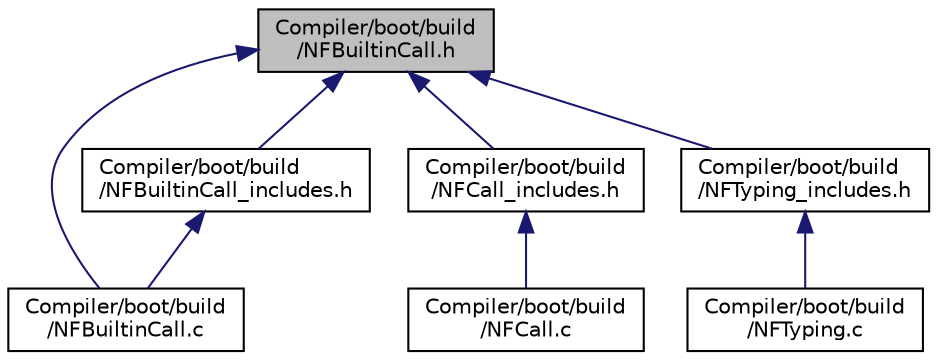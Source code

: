 digraph "Compiler/boot/build/NFBuiltinCall.h"
{
  edge [fontname="Helvetica",fontsize="10",labelfontname="Helvetica",labelfontsize="10"];
  node [fontname="Helvetica",fontsize="10",shape=record];
  Node6 [label="Compiler/boot/build\l/NFBuiltinCall.h",height=0.2,width=0.4,color="black", fillcolor="grey75", style="filled", fontcolor="black"];
  Node6 -> Node7 [dir="back",color="midnightblue",fontsize="10",style="solid",fontname="Helvetica"];
  Node7 [label="Compiler/boot/build\l/NFBuiltinCall.c",height=0.2,width=0.4,color="black", fillcolor="white", style="filled",URL="$d4/db8/_n_f_builtin_call_8c.html"];
  Node6 -> Node8 [dir="back",color="midnightblue",fontsize="10",style="solid",fontname="Helvetica"];
  Node8 [label="Compiler/boot/build\l/NFBuiltinCall_includes.h",height=0.2,width=0.4,color="black", fillcolor="white", style="filled",URL="$d2/d6d/_n_f_builtin_call__includes_8h.html"];
  Node8 -> Node7 [dir="back",color="midnightblue",fontsize="10",style="solid",fontname="Helvetica"];
  Node6 -> Node9 [dir="back",color="midnightblue",fontsize="10",style="solid",fontname="Helvetica"];
  Node9 [label="Compiler/boot/build\l/NFCall_includes.h",height=0.2,width=0.4,color="black", fillcolor="white", style="filled",URL="$d1/d29/_n_f_call__includes_8h.html"];
  Node9 -> Node10 [dir="back",color="midnightblue",fontsize="10",style="solid",fontname="Helvetica"];
  Node10 [label="Compiler/boot/build\l/NFCall.c",height=0.2,width=0.4,color="black", fillcolor="white", style="filled",URL="$d9/dd8/_n_f_call_8c.html"];
  Node6 -> Node11 [dir="back",color="midnightblue",fontsize="10",style="solid",fontname="Helvetica"];
  Node11 [label="Compiler/boot/build\l/NFTyping_includes.h",height=0.2,width=0.4,color="black", fillcolor="white", style="filled",URL="$dc/d06/_n_f_typing__includes_8h.html"];
  Node11 -> Node12 [dir="back",color="midnightblue",fontsize="10",style="solid",fontname="Helvetica"];
  Node12 [label="Compiler/boot/build\l/NFTyping.c",height=0.2,width=0.4,color="black", fillcolor="white", style="filled",URL="$da/d7d/_n_f_typing_8c.html"];
}
